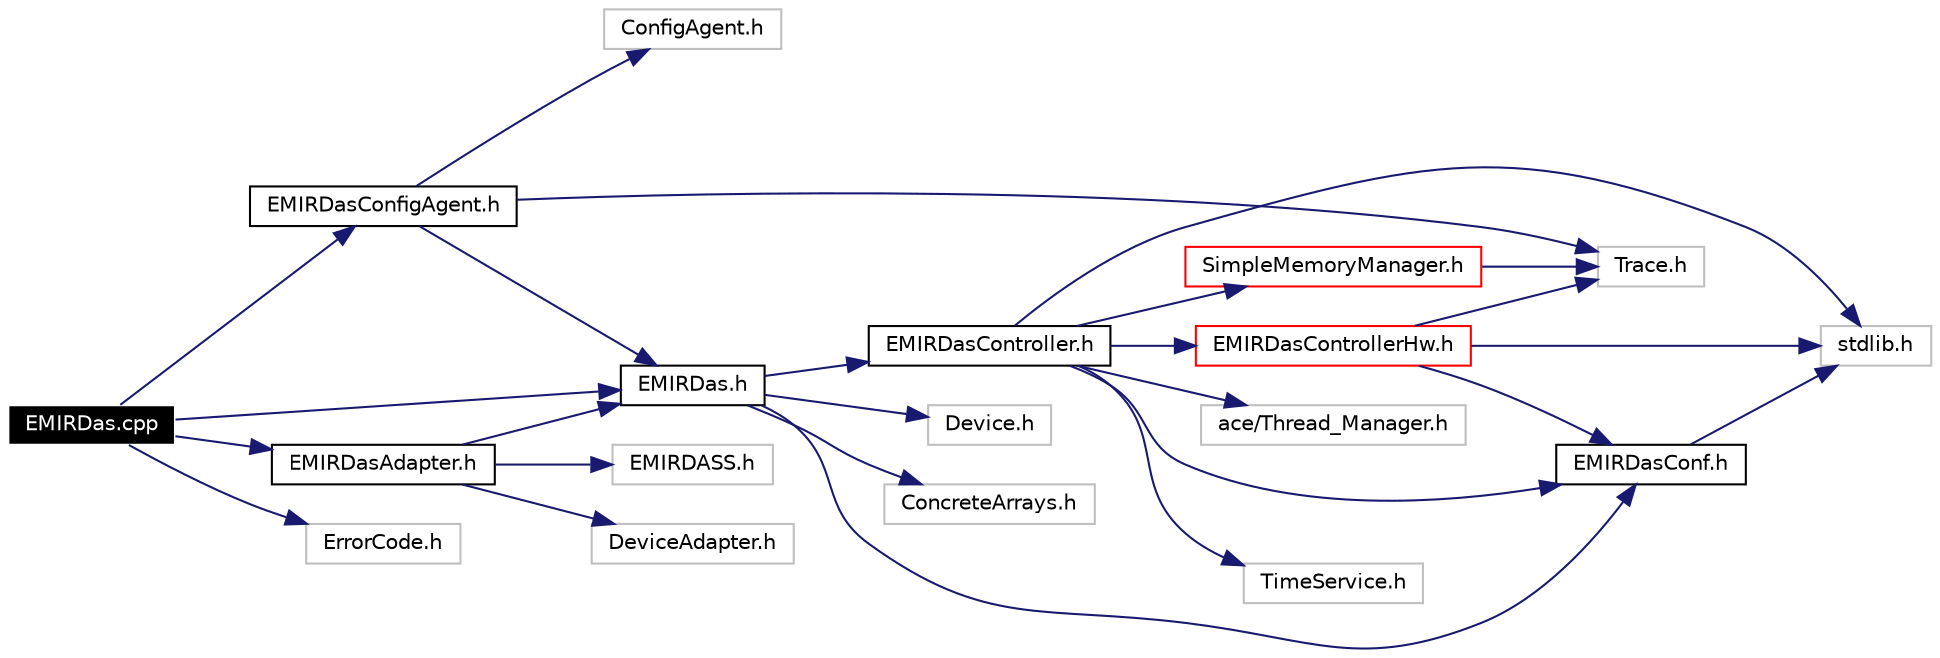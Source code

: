 digraph G
{
  edge [fontname="Helvetica",fontsize=10,labelfontname="Helvetica",labelfontsize=10];
  node [fontname="Helvetica",fontsize=10,shape=record];
  rankdir=LR;
  Node1 [label="EMIRDas.cpp",height=0.2,width=0.4,color="white", fillcolor="black", style="filled" fontcolor="white"];
  Node1 -> Node2 [color="midnightblue",fontsize=10,style="solid",fontname="Helvetica"];
  Node2 [label="EMIRDas.h",height=0.2,width=0.4,color="black", fillcolor="white", style="filled",URL="$EMIRDas_8h.html"];
  Node2 -> Node3 [color="midnightblue",fontsize=10,style="solid",fontname="Helvetica"];
  Node3 [label="Device.h",height=0.2,width=0.4,color="grey75", fillcolor="white", style="filled"];
  Node2 -> Node4 [color="midnightblue",fontsize=10,style="solid",fontname="Helvetica"];
  Node4 [label="ConcreteArrays.h",height=0.2,width=0.4,color="grey75", fillcolor="white", style="filled"];
  Node2 -> Node5 [color="midnightblue",fontsize=10,style="solid",fontname="Helvetica"];
  Node5 [label="EMIRDasController.h",height=0.2,width=0.4,color="black", fillcolor="white", style="filled",URL="$EMIRDasController_8h.html"];
  Node5 -> Node6 [color="midnightblue",fontsize=10,style="solid",fontname="Helvetica"];
  Node6 [label="stdlib.h",height=0.2,width=0.4,color="grey75", fillcolor="white", style="filled"];
  Node5 -> Node7 [color="midnightblue",fontsize=10,style="solid",fontname="Helvetica"];
  Node7 [label="TimeService.h",height=0.2,width=0.4,color="grey75", fillcolor="white", style="filled"];
  Node5 -> Node8 [color="midnightblue",fontsize=10,style="solid",fontname="Helvetica"];
  Node8 [label="SimpleMemoryManager.h",height=0.2,width=0.4,color="red", fillcolor="white", style="filled",URL="$SimpleMemoryManager_8h.html"];
  Node8 -> Node9 [color="midnightblue",fontsize=10,style="solid",fontname="Helvetica"];
  Node9 [label="Trace.h",height=0.2,width=0.4,color="grey75", fillcolor="white", style="filled"];
  Node5 -> Node10 [color="midnightblue",fontsize=10,style="solid",fontname="Helvetica"];
  Node10 [label="EMIRDasControllerHw.h",height=0.2,width=0.4,color="red", fillcolor="white", style="filled",URL="$EMIRDasControllerHw_8h.html"];
  Node10 -> Node9 [color="midnightblue",fontsize=10,style="solid",fontname="Helvetica"];
  Node10 -> Node6 [color="midnightblue",fontsize=10,style="solid",fontname="Helvetica"];
  Node10 -> Node11 [color="midnightblue",fontsize=10,style="solid",fontname="Helvetica"];
  Node11 [label="EMIRDasConf.h",height=0.2,width=0.4,color="black", fillcolor="white", style="filled",URL="$EMIRDasConf_8h.html"];
  Node11 -> Node6 [color="midnightblue",fontsize=10,style="solid",fontname="Helvetica"];
  Node5 -> Node11 [color="midnightblue",fontsize=10,style="solid",fontname="Helvetica"];
  Node5 -> Node12 [color="midnightblue",fontsize=10,style="solid",fontname="Helvetica"];
  Node12 [label="ace/Thread_Manager.h",height=0.2,width=0.4,color="grey75", fillcolor="white", style="filled"];
  Node2 -> Node11 [color="midnightblue",fontsize=10,style="solid",fontname="Helvetica"];
  Node1 -> Node13 [color="midnightblue",fontsize=10,style="solid",fontname="Helvetica"];
  Node13 [label="EMIRDasAdapter.h",height=0.2,width=0.4,color="black", fillcolor="white", style="filled",URL="$EMIRDasAdapter_8h.html"];
  Node13 -> Node14 [color="midnightblue",fontsize=10,style="solid",fontname="Helvetica"];
  Node14 [label="EMIRDASS.h",height=0.2,width=0.4,color="grey75", fillcolor="white", style="filled"];
  Node13 -> Node15 [color="midnightblue",fontsize=10,style="solid",fontname="Helvetica"];
  Node15 [label="DeviceAdapter.h",height=0.2,width=0.4,color="grey75", fillcolor="white", style="filled"];
  Node13 -> Node2 [color="midnightblue",fontsize=10,style="solid",fontname="Helvetica"];
  Node1 -> Node16 [color="midnightblue",fontsize=10,style="solid",fontname="Helvetica"];
  Node16 [label="EMIRDasConfigAgent.h",height=0.2,width=0.4,color="black", fillcolor="white", style="filled",URL="$EMIRDasConfigAgent_8h.html"];
  Node16 -> Node2 [color="midnightblue",fontsize=10,style="solid",fontname="Helvetica"];
  Node16 -> Node9 [color="midnightblue",fontsize=10,style="solid",fontname="Helvetica"];
  Node16 -> Node17 [color="midnightblue",fontsize=10,style="solid",fontname="Helvetica"];
  Node17 [label="ConfigAgent.h",height=0.2,width=0.4,color="grey75", fillcolor="white", style="filled"];
  Node1 -> Node18 [color="midnightblue",fontsize=10,style="solid",fontname="Helvetica"];
  Node18 [label="ErrorCode.h",height=0.2,width=0.4,color="grey75", fillcolor="white", style="filled"];
}

